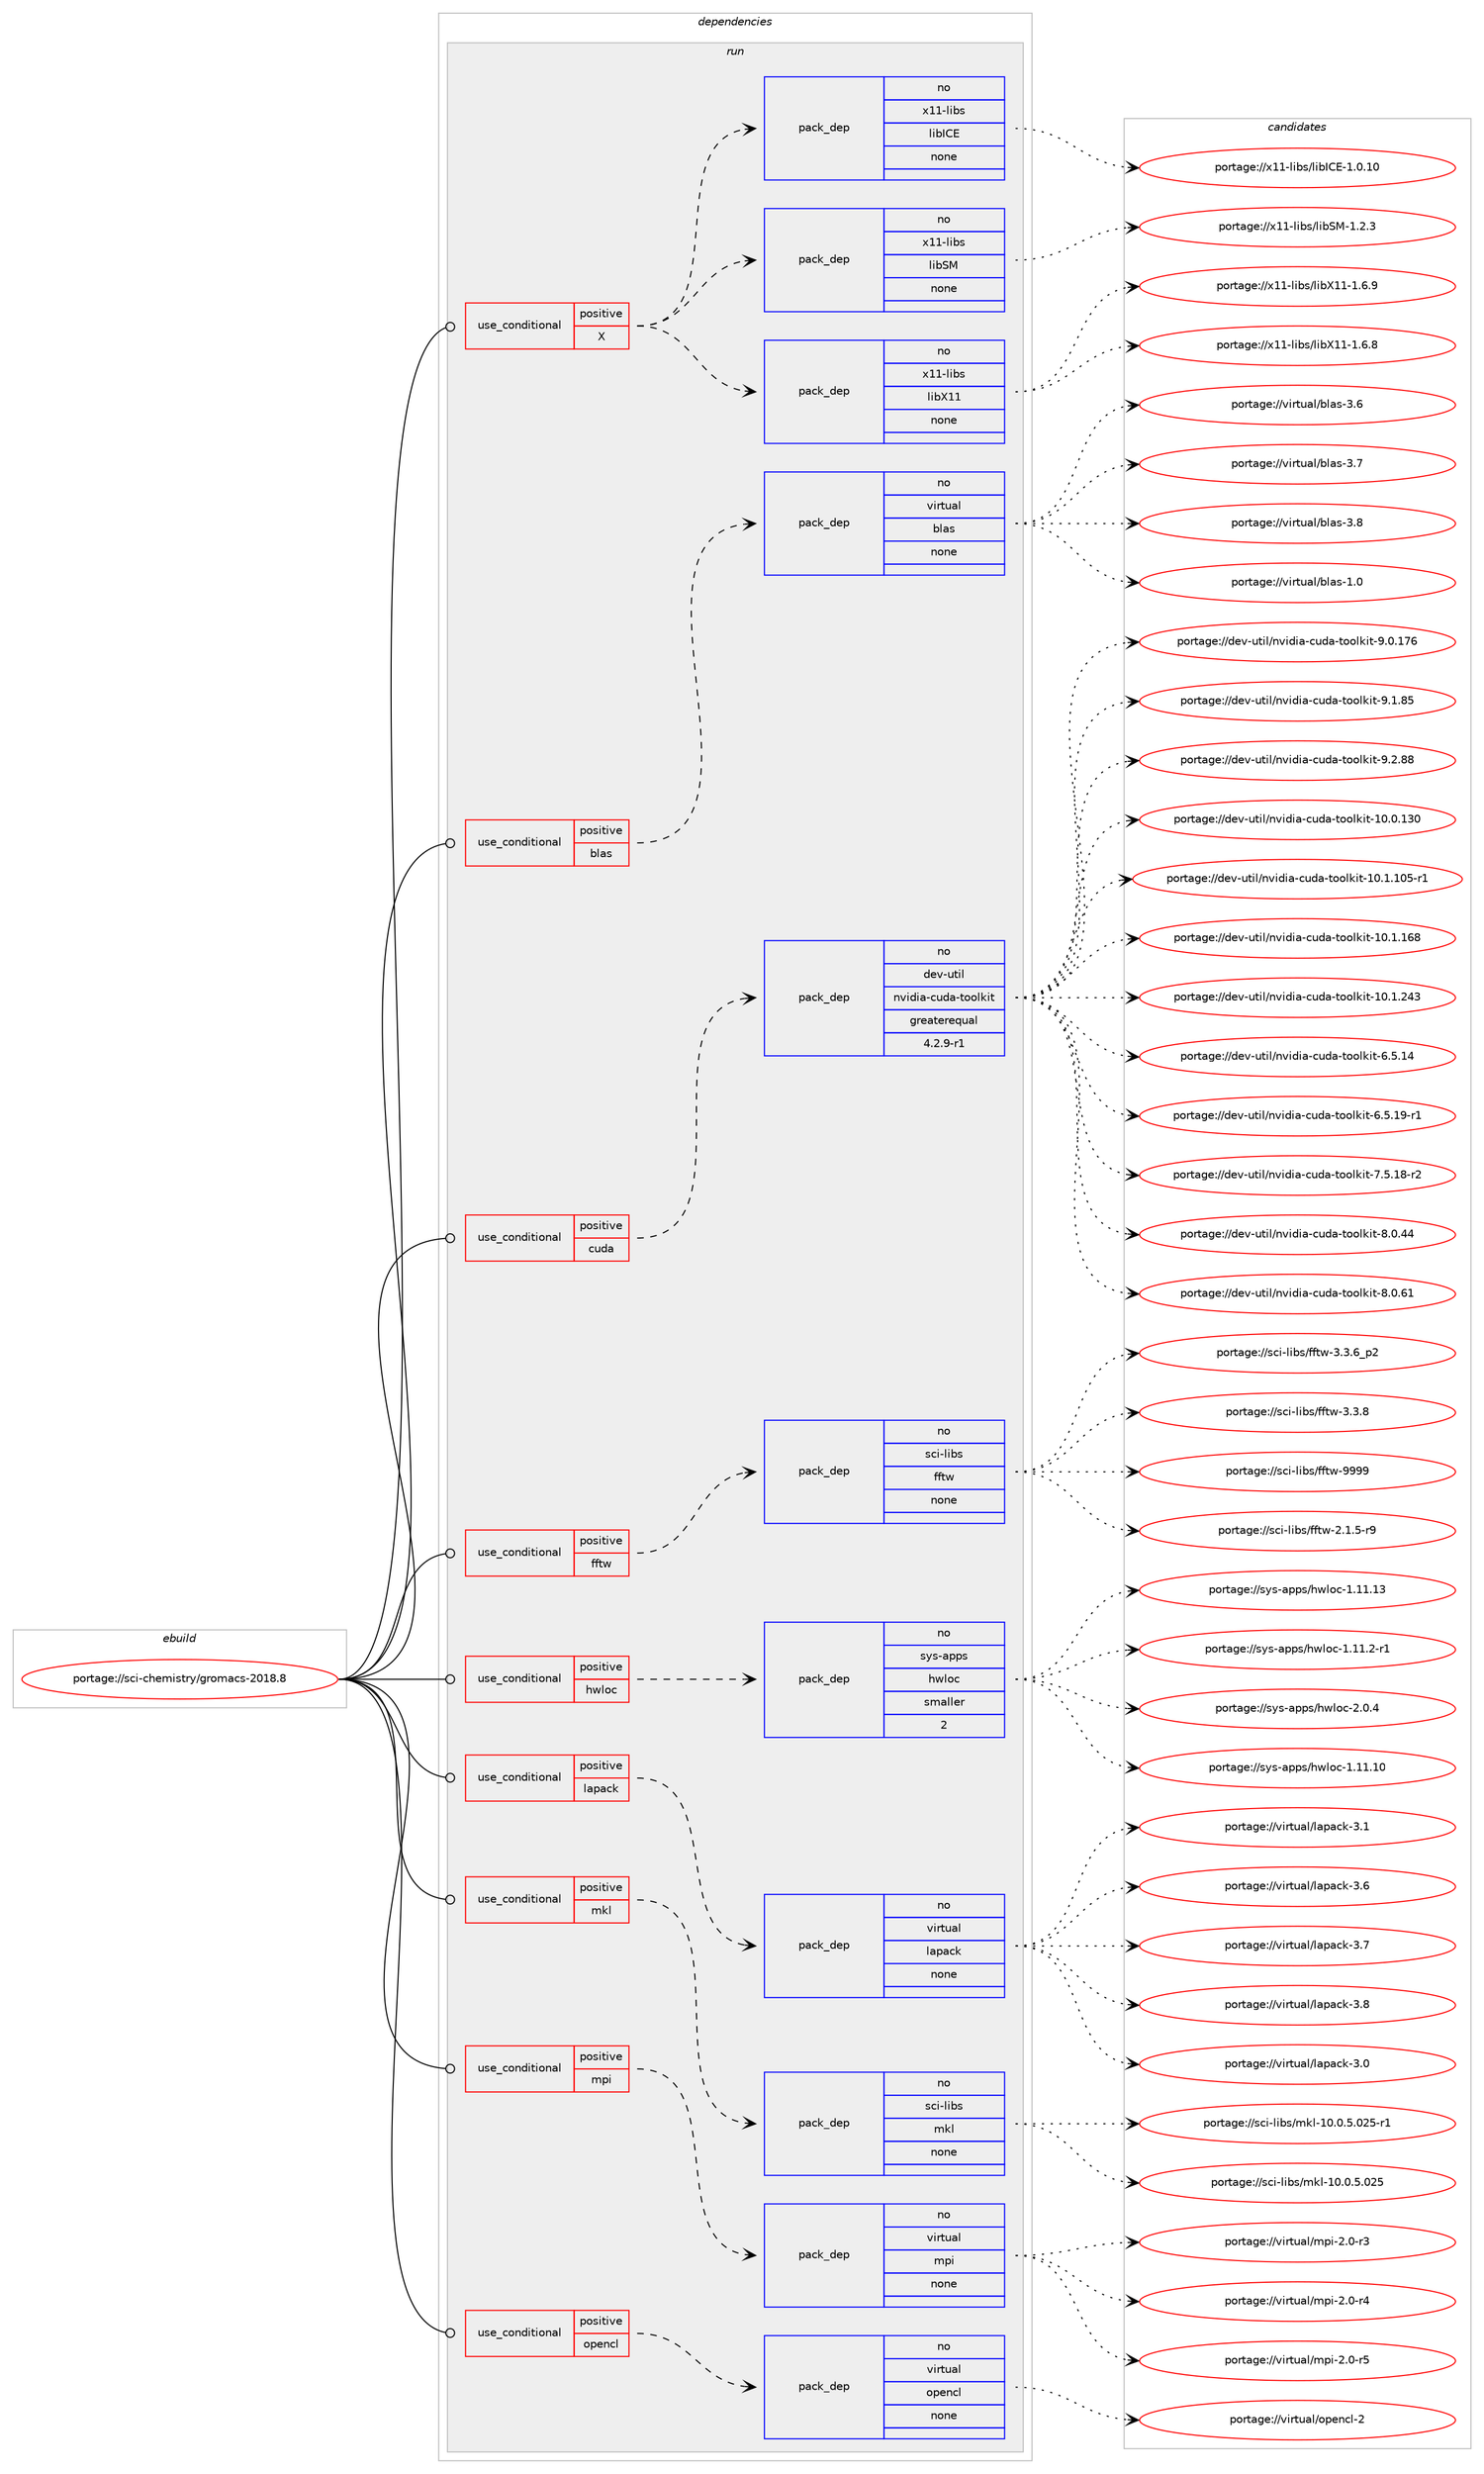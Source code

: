 digraph prolog {

# *************
# Graph options
# *************

newrank=true;
concentrate=true;
compound=true;
graph [rankdir=LR,fontname=Helvetica,fontsize=10,ranksep=1.5];#, ranksep=2.5, nodesep=0.2];
edge  [arrowhead=vee];
node  [fontname=Helvetica,fontsize=10];

# **********
# The ebuild
# **********

subgraph cluster_leftcol {
color=gray;
rank=same;
label=<<i>ebuild</i>>;
id [label="portage://sci-chemistry/gromacs-2018.8", color=red, width=4, href="../sci-chemistry/gromacs-2018.8.svg"];
}

# ****************
# The dependencies
# ****************

subgraph cluster_midcol {
color=gray;
label=<<i>dependencies</i>>;
subgraph cluster_compile {
fillcolor="#eeeeee";
style=filled;
label=<<i>compile</i>>;
}
subgraph cluster_compileandrun {
fillcolor="#eeeeee";
style=filled;
label=<<i>compile and run</i>>;
}
subgraph cluster_run {
fillcolor="#eeeeee";
style=filled;
label=<<i>run</i>>;
subgraph cond95505 {
dependency384849 [label=<<TABLE BORDER="0" CELLBORDER="1" CELLSPACING="0" CELLPADDING="4"><TR><TD ROWSPAN="3" CELLPADDING="10">use_conditional</TD></TR><TR><TD>positive</TD></TR><TR><TD>X</TD></TR></TABLE>>, shape=none, color=red];
subgraph pack282813 {
dependency384850 [label=<<TABLE BORDER="0" CELLBORDER="1" CELLSPACING="0" CELLPADDING="4" WIDTH="220"><TR><TD ROWSPAN="6" CELLPADDING="30">pack_dep</TD></TR><TR><TD WIDTH="110">no</TD></TR><TR><TD>x11-libs</TD></TR><TR><TD>libX11</TD></TR><TR><TD>none</TD></TR><TR><TD></TD></TR></TABLE>>, shape=none, color=blue];
}
dependency384849:e -> dependency384850:w [weight=20,style="dashed",arrowhead="vee"];
subgraph pack282814 {
dependency384851 [label=<<TABLE BORDER="0" CELLBORDER="1" CELLSPACING="0" CELLPADDING="4" WIDTH="220"><TR><TD ROWSPAN="6" CELLPADDING="30">pack_dep</TD></TR><TR><TD WIDTH="110">no</TD></TR><TR><TD>x11-libs</TD></TR><TR><TD>libSM</TD></TR><TR><TD>none</TD></TR><TR><TD></TD></TR></TABLE>>, shape=none, color=blue];
}
dependency384849:e -> dependency384851:w [weight=20,style="dashed",arrowhead="vee"];
subgraph pack282815 {
dependency384852 [label=<<TABLE BORDER="0" CELLBORDER="1" CELLSPACING="0" CELLPADDING="4" WIDTH="220"><TR><TD ROWSPAN="6" CELLPADDING="30">pack_dep</TD></TR><TR><TD WIDTH="110">no</TD></TR><TR><TD>x11-libs</TD></TR><TR><TD>libICE</TD></TR><TR><TD>none</TD></TR><TR><TD></TD></TR></TABLE>>, shape=none, color=blue];
}
dependency384849:e -> dependency384852:w [weight=20,style="dashed",arrowhead="vee"];
}
id:e -> dependency384849:w [weight=20,style="solid",arrowhead="odot"];
subgraph cond95506 {
dependency384853 [label=<<TABLE BORDER="0" CELLBORDER="1" CELLSPACING="0" CELLPADDING="4"><TR><TD ROWSPAN="3" CELLPADDING="10">use_conditional</TD></TR><TR><TD>positive</TD></TR><TR><TD>blas</TD></TR></TABLE>>, shape=none, color=red];
subgraph pack282816 {
dependency384854 [label=<<TABLE BORDER="0" CELLBORDER="1" CELLSPACING="0" CELLPADDING="4" WIDTH="220"><TR><TD ROWSPAN="6" CELLPADDING="30">pack_dep</TD></TR><TR><TD WIDTH="110">no</TD></TR><TR><TD>virtual</TD></TR><TR><TD>blas</TD></TR><TR><TD>none</TD></TR><TR><TD></TD></TR></TABLE>>, shape=none, color=blue];
}
dependency384853:e -> dependency384854:w [weight=20,style="dashed",arrowhead="vee"];
}
id:e -> dependency384853:w [weight=20,style="solid",arrowhead="odot"];
subgraph cond95507 {
dependency384855 [label=<<TABLE BORDER="0" CELLBORDER="1" CELLSPACING="0" CELLPADDING="4"><TR><TD ROWSPAN="3" CELLPADDING="10">use_conditional</TD></TR><TR><TD>positive</TD></TR><TR><TD>cuda</TD></TR></TABLE>>, shape=none, color=red];
subgraph pack282817 {
dependency384856 [label=<<TABLE BORDER="0" CELLBORDER="1" CELLSPACING="0" CELLPADDING="4" WIDTH="220"><TR><TD ROWSPAN="6" CELLPADDING="30">pack_dep</TD></TR><TR><TD WIDTH="110">no</TD></TR><TR><TD>dev-util</TD></TR><TR><TD>nvidia-cuda-toolkit</TD></TR><TR><TD>greaterequal</TD></TR><TR><TD>4.2.9-r1</TD></TR></TABLE>>, shape=none, color=blue];
}
dependency384855:e -> dependency384856:w [weight=20,style="dashed",arrowhead="vee"];
}
id:e -> dependency384855:w [weight=20,style="solid",arrowhead="odot"];
subgraph cond95508 {
dependency384857 [label=<<TABLE BORDER="0" CELLBORDER="1" CELLSPACING="0" CELLPADDING="4"><TR><TD ROWSPAN="3" CELLPADDING="10">use_conditional</TD></TR><TR><TD>positive</TD></TR><TR><TD>fftw</TD></TR></TABLE>>, shape=none, color=red];
subgraph pack282818 {
dependency384858 [label=<<TABLE BORDER="0" CELLBORDER="1" CELLSPACING="0" CELLPADDING="4" WIDTH="220"><TR><TD ROWSPAN="6" CELLPADDING="30">pack_dep</TD></TR><TR><TD WIDTH="110">no</TD></TR><TR><TD>sci-libs</TD></TR><TR><TD>fftw</TD></TR><TR><TD>none</TD></TR><TR><TD></TD></TR></TABLE>>, shape=none, color=blue];
}
dependency384857:e -> dependency384858:w [weight=20,style="dashed",arrowhead="vee"];
}
id:e -> dependency384857:w [weight=20,style="solid",arrowhead="odot"];
subgraph cond95509 {
dependency384859 [label=<<TABLE BORDER="0" CELLBORDER="1" CELLSPACING="0" CELLPADDING="4"><TR><TD ROWSPAN="3" CELLPADDING="10">use_conditional</TD></TR><TR><TD>positive</TD></TR><TR><TD>hwloc</TD></TR></TABLE>>, shape=none, color=red];
subgraph pack282819 {
dependency384860 [label=<<TABLE BORDER="0" CELLBORDER="1" CELLSPACING="0" CELLPADDING="4" WIDTH="220"><TR><TD ROWSPAN="6" CELLPADDING="30">pack_dep</TD></TR><TR><TD WIDTH="110">no</TD></TR><TR><TD>sys-apps</TD></TR><TR><TD>hwloc</TD></TR><TR><TD>smaller</TD></TR><TR><TD>2</TD></TR></TABLE>>, shape=none, color=blue];
}
dependency384859:e -> dependency384860:w [weight=20,style="dashed",arrowhead="vee"];
}
id:e -> dependency384859:w [weight=20,style="solid",arrowhead="odot"];
subgraph cond95510 {
dependency384861 [label=<<TABLE BORDER="0" CELLBORDER="1" CELLSPACING="0" CELLPADDING="4"><TR><TD ROWSPAN="3" CELLPADDING="10">use_conditional</TD></TR><TR><TD>positive</TD></TR><TR><TD>lapack</TD></TR></TABLE>>, shape=none, color=red];
subgraph pack282820 {
dependency384862 [label=<<TABLE BORDER="0" CELLBORDER="1" CELLSPACING="0" CELLPADDING="4" WIDTH="220"><TR><TD ROWSPAN="6" CELLPADDING="30">pack_dep</TD></TR><TR><TD WIDTH="110">no</TD></TR><TR><TD>virtual</TD></TR><TR><TD>lapack</TD></TR><TR><TD>none</TD></TR><TR><TD></TD></TR></TABLE>>, shape=none, color=blue];
}
dependency384861:e -> dependency384862:w [weight=20,style="dashed",arrowhead="vee"];
}
id:e -> dependency384861:w [weight=20,style="solid",arrowhead="odot"];
subgraph cond95511 {
dependency384863 [label=<<TABLE BORDER="0" CELLBORDER="1" CELLSPACING="0" CELLPADDING="4"><TR><TD ROWSPAN="3" CELLPADDING="10">use_conditional</TD></TR><TR><TD>positive</TD></TR><TR><TD>mkl</TD></TR></TABLE>>, shape=none, color=red];
subgraph pack282821 {
dependency384864 [label=<<TABLE BORDER="0" CELLBORDER="1" CELLSPACING="0" CELLPADDING="4" WIDTH="220"><TR><TD ROWSPAN="6" CELLPADDING="30">pack_dep</TD></TR><TR><TD WIDTH="110">no</TD></TR><TR><TD>sci-libs</TD></TR><TR><TD>mkl</TD></TR><TR><TD>none</TD></TR><TR><TD></TD></TR></TABLE>>, shape=none, color=blue];
}
dependency384863:e -> dependency384864:w [weight=20,style="dashed",arrowhead="vee"];
}
id:e -> dependency384863:w [weight=20,style="solid",arrowhead="odot"];
subgraph cond95512 {
dependency384865 [label=<<TABLE BORDER="0" CELLBORDER="1" CELLSPACING="0" CELLPADDING="4"><TR><TD ROWSPAN="3" CELLPADDING="10">use_conditional</TD></TR><TR><TD>positive</TD></TR><TR><TD>mpi</TD></TR></TABLE>>, shape=none, color=red];
subgraph pack282822 {
dependency384866 [label=<<TABLE BORDER="0" CELLBORDER="1" CELLSPACING="0" CELLPADDING="4" WIDTH="220"><TR><TD ROWSPAN="6" CELLPADDING="30">pack_dep</TD></TR><TR><TD WIDTH="110">no</TD></TR><TR><TD>virtual</TD></TR><TR><TD>mpi</TD></TR><TR><TD>none</TD></TR><TR><TD></TD></TR></TABLE>>, shape=none, color=blue];
}
dependency384865:e -> dependency384866:w [weight=20,style="dashed",arrowhead="vee"];
}
id:e -> dependency384865:w [weight=20,style="solid",arrowhead="odot"];
subgraph cond95513 {
dependency384867 [label=<<TABLE BORDER="0" CELLBORDER="1" CELLSPACING="0" CELLPADDING="4"><TR><TD ROWSPAN="3" CELLPADDING="10">use_conditional</TD></TR><TR><TD>positive</TD></TR><TR><TD>opencl</TD></TR></TABLE>>, shape=none, color=red];
subgraph pack282823 {
dependency384868 [label=<<TABLE BORDER="0" CELLBORDER="1" CELLSPACING="0" CELLPADDING="4" WIDTH="220"><TR><TD ROWSPAN="6" CELLPADDING="30">pack_dep</TD></TR><TR><TD WIDTH="110">no</TD></TR><TR><TD>virtual</TD></TR><TR><TD>opencl</TD></TR><TR><TD>none</TD></TR><TR><TD></TD></TR></TABLE>>, shape=none, color=blue];
}
dependency384867:e -> dependency384868:w [weight=20,style="dashed",arrowhead="vee"];
}
id:e -> dependency384867:w [weight=20,style="solid",arrowhead="odot"];
}
}

# **************
# The candidates
# **************

subgraph cluster_choices {
rank=same;
color=gray;
label=<<i>candidates</i>>;

subgraph choice282813 {
color=black;
nodesep=1;
choiceportage120494945108105981154710810598884949454946544656 [label="portage://x11-libs/libX11-1.6.8", color=red, width=4,href="../x11-libs/libX11-1.6.8.svg"];
choiceportage120494945108105981154710810598884949454946544657 [label="portage://x11-libs/libX11-1.6.9", color=red, width=4,href="../x11-libs/libX11-1.6.9.svg"];
dependency384850:e -> choiceportage120494945108105981154710810598884949454946544656:w [style=dotted,weight="100"];
dependency384850:e -> choiceportage120494945108105981154710810598884949454946544657:w [style=dotted,weight="100"];
}
subgraph choice282814 {
color=black;
nodesep=1;
choiceportage1204949451081059811547108105988377454946504651 [label="portage://x11-libs/libSM-1.2.3", color=red, width=4,href="../x11-libs/libSM-1.2.3.svg"];
dependency384851:e -> choiceportage1204949451081059811547108105988377454946504651:w [style=dotted,weight="100"];
}
subgraph choice282815 {
color=black;
nodesep=1;
choiceportage12049494510810598115471081059873676945494648464948 [label="portage://x11-libs/libICE-1.0.10", color=red, width=4,href="../x11-libs/libICE-1.0.10.svg"];
dependency384852:e -> choiceportage12049494510810598115471081059873676945494648464948:w [style=dotted,weight="100"];
}
subgraph choice282816 {
color=black;
nodesep=1;
choiceportage1181051141161179710847981089711545494648 [label="portage://virtual/blas-1.0", color=red, width=4,href="../virtual/blas-1.0.svg"];
choiceportage1181051141161179710847981089711545514654 [label="portage://virtual/blas-3.6", color=red, width=4,href="../virtual/blas-3.6.svg"];
choiceportage1181051141161179710847981089711545514655 [label="portage://virtual/blas-3.7", color=red, width=4,href="../virtual/blas-3.7.svg"];
choiceportage1181051141161179710847981089711545514656 [label="portage://virtual/blas-3.8", color=red, width=4,href="../virtual/blas-3.8.svg"];
dependency384854:e -> choiceportage1181051141161179710847981089711545494648:w [style=dotted,weight="100"];
dependency384854:e -> choiceportage1181051141161179710847981089711545514654:w [style=dotted,weight="100"];
dependency384854:e -> choiceportage1181051141161179710847981089711545514655:w [style=dotted,weight="100"];
dependency384854:e -> choiceportage1181051141161179710847981089711545514656:w [style=dotted,weight="100"];
}
subgraph choice282817 {
color=black;
nodesep=1;
choiceportage10010111845117116105108471101181051001059745991171009745116111111108107105116454948464846495148 [label="portage://dev-util/nvidia-cuda-toolkit-10.0.130", color=red, width=4,href="../dev-util/nvidia-cuda-toolkit-10.0.130.svg"];
choiceportage100101118451171161051084711011810510010597459911710097451161111111081071051164549484649464948534511449 [label="portage://dev-util/nvidia-cuda-toolkit-10.1.105-r1", color=red, width=4,href="../dev-util/nvidia-cuda-toolkit-10.1.105-r1.svg"];
choiceportage10010111845117116105108471101181051001059745991171009745116111111108107105116454948464946495456 [label="portage://dev-util/nvidia-cuda-toolkit-10.1.168", color=red, width=4,href="../dev-util/nvidia-cuda-toolkit-10.1.168.svg"];
choiceportage10010111845117116105108471101181051001059745991171009745116111111108107105116454948464946505251 [label="portage://dev-util/nvidia-cuda-toolkit-10.1.243", color=red, width=4,href="../dev-util/nvidia-cuda-toolkit-10.1.243.svg"];
choiceportage1001011184511711610510847110118105100105974599117100974511611111110810710511645544653464952 [label="portage://dev-util/nvidia-cuda-toolkit-6.5.14", color=red, width=4,href="../dev-util/nvidia-cuda-toolkit-6.5.14.svg"];
choiceportage10010111845117116105108471101181051001059745991171009745116111111108107105116455446534649574511449 [label="portage://dev-util/nvidia-cuda-toolkit-6.5.19-r1", color=red, width=4,href="../dev-util/nvidia-cuda-toolkit-6.5.19-r1.svg"];
choiceportage10010111845117116105108471101181051001059745991171009745116111111108107105116455546534649564511450 [label="portage://dev-util/nvidia-cuda-toolkit-7.5.18-r2", color=red, width=4,href="../dev-util/nvidia-cuda-toolkit-7.5.18-r2.svg"];
choiceportage1001011184511711610510847110118105100105974599117100974511611111110810710511645564648465252 [label="portage://dev-util/nvidia-cuda-toolkit-8.0.44", color=red, width=4,href="../dev-util/nvidia-cuda-toolkit-8.0.44.svg"];
choiceportage1001011184511711610510847110118105100105974599117100974511611111110810710511645564648465449 [label="portage://dev-util/nvidia-cuda-toolkit-8.0.61", color=red, width=4,href="../dev-util/nvidia-cuda-toolkit-8.0.61.svg"];
choiceportage100101118451171161051084711011810510010597459911710097451161111111081071051164557464846495554 [label="portage://dev-util/nvidia-cuda-toolkit-9.0.176", color=red, width=4,href="../dev-util/nvidia-cuda-toolkit-9.0.176.svg"];
choiceportage1001011184511711610510847110118105100105974599117100974511611111110810710511645574649465653 [label="portage://dev-util/nvidia-cuda-toolkit-9.1.85", color=red, width=4,href="../dev-util/nvidia-cuda-toolkit-9.1.85.svg"];
choiceportage1001011184511711610510847110118105100105974599117100974511611111110810710511645574650465656 [label="portage://dev-util/nvidia-cuda-toolkit-9.2.88", color=red, width=4,href="../dev-util/nvidia-cuda-toolkit-9.2.88.svg"];
dependency384856:e -> choiceportage10010111845117116105108471101181051001059745991171009745116111111108107105116454948464846495148:w [style=dotted,weight="100"];
dependency384856:e -> choiceportage100101118451171161051084711011810510010597459911710097451161111111081071051164549484649464948534511449:w [style=dotted,weight="100"];
dependency384856:e -> choiceportage10010111845117116105108471101181051001059745991171009745116111111108107105116454948464946495456:w [style=dotted,weight="100"];
dependency384856:e -> choiceportage10010111845117116105108471101181051001059745991171009745116111111108107105116454948464946505251:w [style=dotted,weight="100"];
dependency384856:e -> choiceportage1001011184511711610510847110118105100105974599117100974511611111110810710511645544653464952:w [style=dotted,weight="100"];
dependency384856:e -> choiceportage10010111845117116105108471101181051001059745991171009745116111111108107105116455446534649574511449:w [style=dotted,weight="100"];
dependency384856:e -> choiceportage10010111845117116105108471101181051001059745991171009745116111111108107105116455546534649564511450:w [style=dotted,weight="100"];
dependency384856:e -> choiceportage1001011184511711610510847110118105100105974599117100974511611111110810710511645564648465252:w [style=dotted,weight="100"];
dependency384856:e -> choiceportage1001011184511711610510847110118105100105974599117100974511611111110810710511645564648465449:w [style=dotted,weight="100"];
dependency384856:e -> choiceportage100101118451171161051084711011810510010597459911710097451161111111081071051164557464846495554:w [style=dotted,weight="100"];
dependency384856:e -> choiceportage1001011184511711610510847110118105100105974599117100974511611111110810710511645574649465653:w [style=dotted,weight="100"];
dependency384856:e -> choiceportage1001011184511711610510847110118105100105974599117100974511611111110810710511645574650465656:w [style=dotted,weight="100"];
}
subgraph choice282818 {
color=black;
nodesep=1;
choiceportage115991054510810598115471021021161194550464946534511457 [label="portage://sci-libs/fftw-2.1.5-r9", color=red, width=4,href="../sci-libs/fftw-2.1.5-r9.svg"];
choiceportage115991054510810598115471021021161194551465146549511250 [label="portage://sci-libs/fftw-3.3.6_p2", color=red, width=4,href="../sci-libs/fftw-3.3.6_p2.svg"];
choiceportage11599105451081059811547102102116119455146514656 [label="portage://sci-libs/fftw-3.3.8", color=red, width=4,href="../sci-libs/fftw-3.3.8.svg"];
choiceportage115991054510810598115471021021161194557575757 [label="portage://sci-libs/fftw-9999", color=red, width=4,href="../sci-libs/fftw-9999.svg"];
dependency384858:e -> choiceportage115991054510810598115471021021161194550464946534511457:w [style=dotted,weight="100"];
dependency384858:e -> choiceportage115991054510810598115471021021161194551465146549511250:w [style=dotted,weight="100"];
dependency384858:e -> choiceportage11599105451081059811547102102116119455146514656:w [style=dotted,weight="100"];
dependency384858:e -> choiceportage115991054510810598115471021021161194557575757:w [style=dotted,weight="100"];
}
subgraph choice282819 {
color=black;
nodesep=1;
choiceportage115121115459711211211547104119108111994549464949464948 [label="portage://sys-apps/hwloc-1.11.10", color=red, width=4,href="../sys-apps/hwloc-1.11.10.svg"];
choiceportage115121115459711211211547104119108111994549464949464951 [label="portage://sys-apps/hwloc-1.11.13", color=red, width=4,href="../sys-apps/hwloc-1.11.13.svg"];
choiceportage11512111545971121121154710411910811199454946494946504511449 [label="portage://sys-apps/hwloc-1.11.2-r1", color=red, width=4,href="../sys-apps/hwloc-1.11.2-r1.svg"];
choiceportage11512111545971121121154710411910811199455046484652 [label="portage://sys-apps/hwloc-2.0.4", color=red, width=4,href="../sys-apps/hwloc-2.0.4.svg"];
dependency384860:e -> choiceportage115121115459711211211547104119108111994549464949464948:w [style=dotted,weight="100"];
dependency384860:e -> choiceportage115121115459711211211547104119108111994549464949464951:w [style=dotted,weight="100"];
dependency384860:e -> choiceportage11512111545971121121154710411910811199454946494946504511449:w [style=dotted,weight="100"];
dependency384860:e -> choiceportage11512111545971121121154710411910811199455046484652:w [style=dotted,weight="100"];
}
subgraph choice282820 {
color=black;
nodesep=1;
choiceportage118105114116117971084710897112979910745514648 [label="portage://virtual/lapack-3.0", color=red, width=4,href="../virtual/lapack-3.0.svg"];
choiceportage118105114116117971084710897112979910745514649 [label="portage://virtual/lapack-3.1", color=red, width=4,href="../virtual/lapack-3.1.svg"];
choiceportage118105114116117971084710897112979910745514654 [label="portage://virtual/lapack-3.6", color=red, width=4,href="../virtual/lapack-3.6.svg"];
choiceportage118105114116117971084710897112979910745514655 [label="portage://virtual/lapack-3.7", color=red, width=4,href="../virtual/lapack-3.7.svg"];
choiceportage118105114116117971084710897112979910745514656 [label="portage://virtual/lapack-3.8", color=red, width=4,href="../virtual/lapack-3.8.svg"];
dependency384862:e -> choiceportage118105114116117971084710897112979910745514648:w [style=dotted,weight="100"];
dependency384862:e -> choiceportage118105114116117971084710897112979910745514649:w [style=dotted,weight="100"];
dependency384862:e -> choiceportage118105114116117971084710897112979910745514654:w [style=dotted,weight="100"];
dependency384862:e -> choiceportage118105114116117971084710897112979910745514655:w [style=dotted,weight="100"];
dependency384862:e -> choiceportage118105114116117971084710897112979910745514656:w [style=dotted,weight="100"];
}
subgraph choice282821 {
color=black;
nodesep=1;
choiceportage115991054510810598115471091071084549484648465346485053 [label="portage://sci-libs/mkl-10.0.5.025", color=red, width=4,href="../sci-libs/mkl-10.0.5.025.svg"];
choiceportage1159910545108105981154710910710845494846484653464850534511449 [label="portage://sci-libs/mkl-10.0.5.025-r1", color=red, width=4,href="../sci-libs/mkl-10.0.5.025-r1.svg"];
dependency384864:e -> choiceportage115991054510810598115471091071084549484648465346485053:w [style=dotted,weight="100"];
dependency384864:e -> choiceportage1159910545108105981154710910710845494846484653464850534511449:w [style=dotted,weight="100"];
}
subgraph choice282822 {
color=black;
nodesep=1;
choiceportage1181051141161179710847109112105455046484511451 [label="portage://virtual/mpi-2.0-r3", color=red, width=4,href="../virtual/mpi-2.0-r3.svg"];
choiceportage1181051141161179710847109112105455046484511452 [label="portage://virtual/mpi-2.0-r4", color=red, width=4,href="../virtual/mpi-2.0-r4.svg"];
choiceportage1181051141161179710847109112105455046484511453 [label="portage://virtual/mpi-2.0-r5", color=red, width=4,href="../virtual/mpi-2.0-r5.svg"];
dependency384866:e -> choiceportage1181051141161179710847109112105455046484511451:w [style=dotted,weight="100"];
dependency384866:e -> choiceportage1181051141161179710847109112105455046484511452:w [style=dotted,weight="100"];
dependency384866:e -> choiceportage1181051141161179710847109112105455046484511453:w [style=dotted,weight="100"];
}
subgraph choice282823 {
color=black;
nodesep=1;
choiceportage1181051141161179710847111112101110991084550 [label="portage://virtual/opencl-2", color=red, width=4,href="../virtual/opencl-2.svg"];
dependency384868:e -> choiceportage1181051141161179710847111112101110991084550:w [style=dotted,weight="100"];
}
}

}
